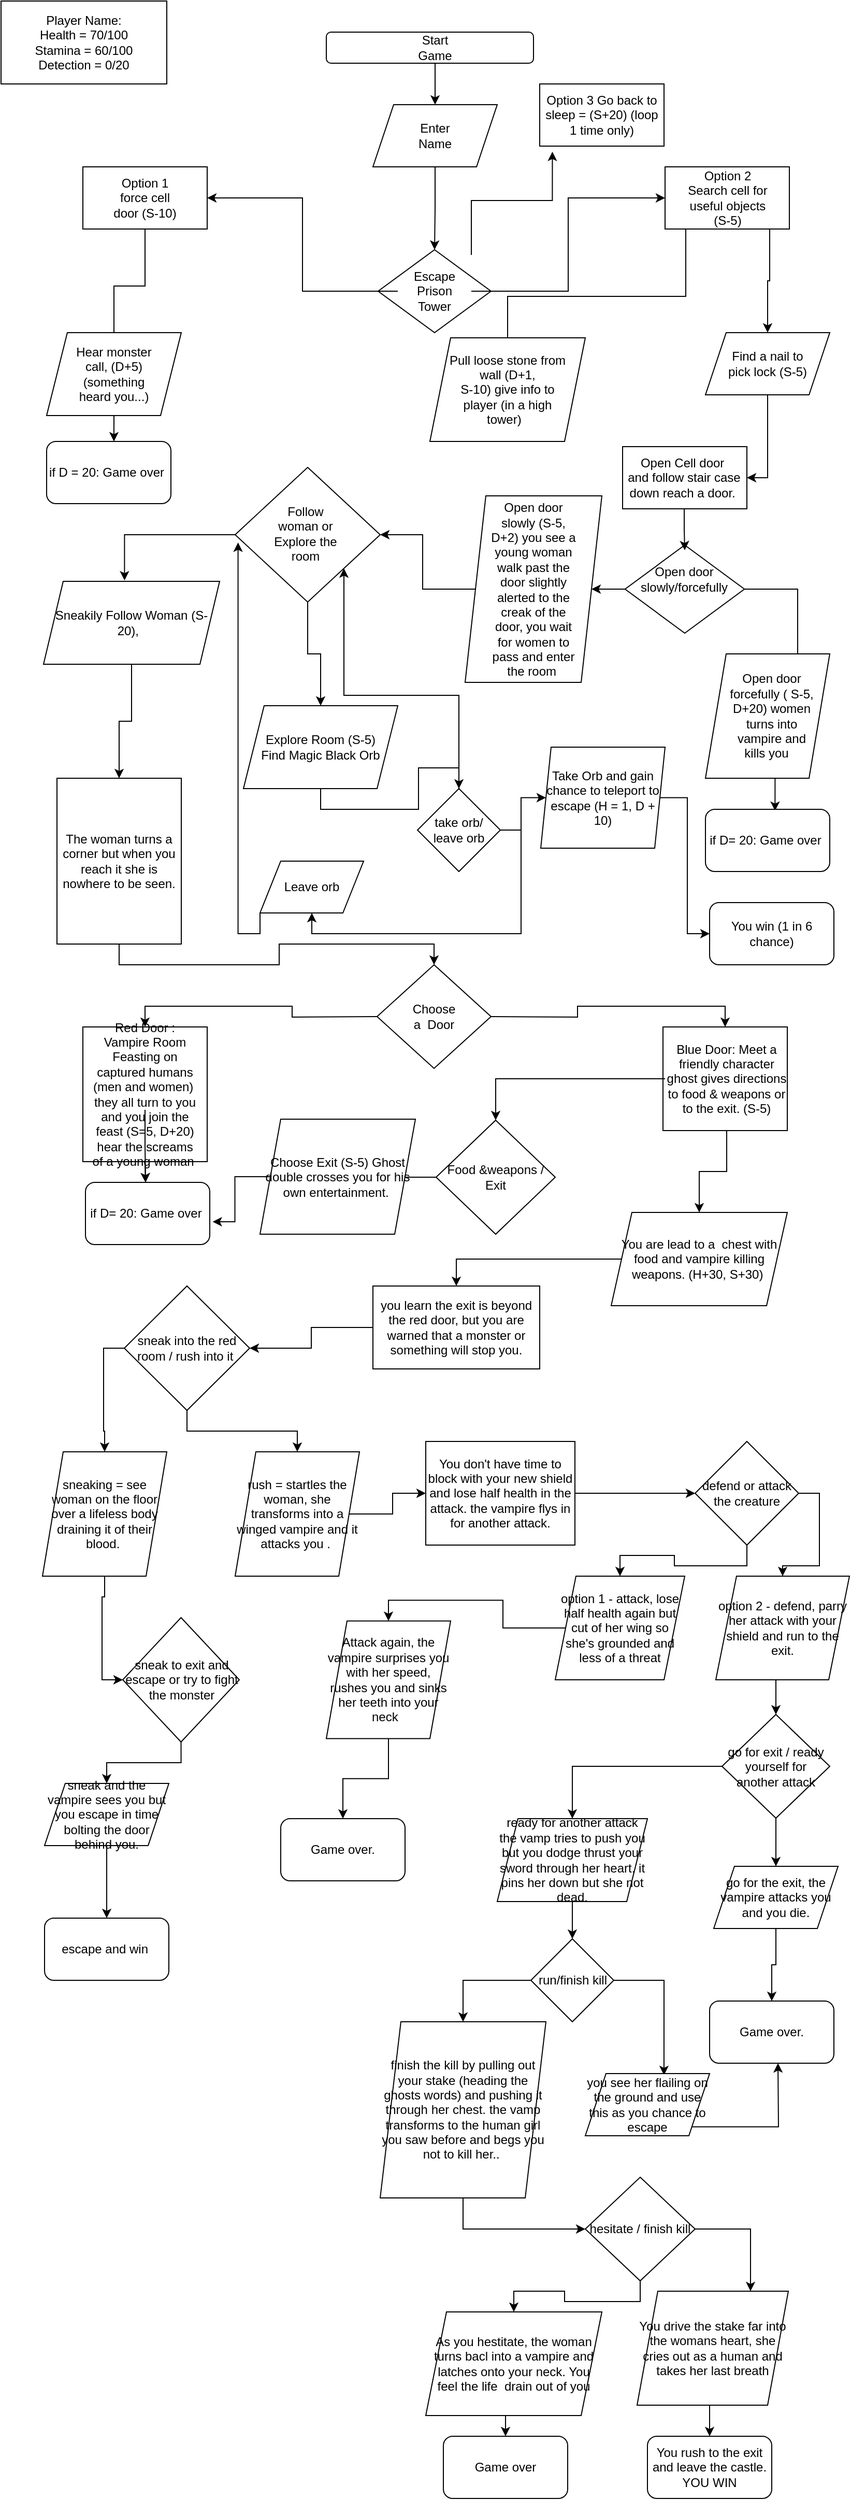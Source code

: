 <mxfile version="14.2.9" type="github">
  <diagram id="AGkp3YgMyCRiQ7xAGxLQ" name="Page-1">
    <mxGraphModel dx="820" dy="880" grid="1" gridSize="10" guides="1" tooltips="1" connect="1" arrows="1" fold="1" page="1" pageScale="1" pageWidth="827" pageHeight="1169" math="0" shadow="0">
      <root>
        <mxCell id="0" />
        <mxCell id="1" parent="0" />
        <mxCell id="mVKKj_rzwkYYP3pHzG7V-71" style="edgeStyle=orthogonalEdgeStyle;rounded=0;orthogonalLoop=1;jettySize=auto;html=1;exitX=1;exitY=0.5;exitDx=0;exitDy=0;entryX=0.778;entryY=0.143;entryDx=0;entryDy=0;entryPerimeter=0;" parent="1" source="mVKKj_rzwkYYP3pHzG7V-67" target="mVKKj_rzwkYYP3pHzG7V-66" edge="1">
          <mxGeometry relative="1" as="geometry" />
        </mxCell>
        <mxCell id="mVKKj_rzwkYYP3pHzG7V-80" style="edgeStyle=orthogonalEdgeStyle;rounded=0;orthogonalLoop=1;jettySize=auto;html=1;exitX=0;exitY=0.5;exitDx=0;exitDy=0;" parent="1" source="mVKKj_rzwkYYP3pHzG7V-67" target="mVKKj_rzwkYYP3pHzG7V-75" edge="1">
          <mxGeometry relative="1" as="geometry" />
        </mxCell>
        <mxCell id="mVKKj_rzwkYYP3pHzG7V-67" value="" style="rhombus;whiteSpace=wrap;html=1;" parent="1" vertex="1">
          <mxGeometry x="602.38" y="525" width="115.25" height="85" as="geometry" />
        </mxCell>
        <mxCell id="mVKKj_rzwkYYP3pHzG7V-27" value="" style="rounded=0;whiteSpace=wrap;html=1;" parent="1" vertex="1">
          <mxGeometry x="79" y="160" width="120" height="60" as="geometry" />
        </mxCell>
        <mxCell id="mVKKj_rzwkYYP3pHzG7V-28" value="" style="rounded=0;whiteSpace=wrap;html=1;" parent="1" vertex="1">
          <mxGeometry x="641" y="160" width="120" height="60" as="geometry" />
        </mxCell>
        <mxCell id="mVKKj_rzwkYYP3pHzG7V-25" value="" style="rhombus;whiteSpace=wrap;html=1;" parent="1" vertex="1">
          <mxGeometry x="364" y="240" width="109" height="80" as="geometry" />
        </mxCell>
        <mxCell id="mVKKj_rzwkYYP3pHzG7V-15" style="edgeStyle=orthogonalEdgeStyle;rounded=0;orthogonalLoop=1;jettySize=auto;html=1;exitX=0;exitY=0.5;exitDx=0;exitDy=0;entryX=0.5;entryY=0;entryDx=0;entryDy=0;" parent="1" target="mVKKj_rzwkYYP3pHzG7V-11" edge="1">
          <mxGeometry relative="1" as="geometry">
            <mxPoint x="363" y="980" as="sourcePoint" />
          </mxGeometry>
        </mxCell>
        <mxCell id="mVKKj_rzwkYYP3pHzG7V-16" style="edgeStyle=orthogonalEdgeStyle;rounded=0;orthogonalLoop=1;jettySize=auto;html=1;exitX=1;exitY=0.5;exitDx=0;exitDy=0;entryX=0.5;entryY=0;entryDx=0;entryDy=0;" parent="1" target="mVKKj_rzwkYYP3pHzG7V-12" edge="1">
          <mxGeometry relative="1" as="geometry">
            <mxPoint x="473" y="980" as="sourcePoint" />
          </mxGeometry>
        </mxCell>
        <mxCell id="mVKKj_rzwkYYP3pHzG7V-9" value="" style="rhombus;whiteSpace=wrap;html=1;" parent="1" vertex="1">
          <mxGeometry x="363" y="930" width="110" height="100" as="geometry" />
        </mxCell>
        <object label="" id="mVKKj_rzwkYYP3pHzG7V-1">
          <mxCell style="rounded=1;whiteSpace=wrap;html=1;" parent="1" vertex="1">
            <mxGeometry x="314" y="30" width="200" height="30" as="geometry" />
          </mxCell>
        </object>
        <mxCell id="mVKKj_rzwkYYP3pHzG7V-8" style="edgeStyle=orthogonalEdgeStyle;rounded=0;orthogonalLoop=1;jettySize=auto;html=1;entryX=0.5;entryY=0;entryDx=0;entryDy=0;" parent="1" target="mVKKj_rzwkYYP3pHzG7V-3" edge="1">
          <mxGeometry relative="1" as="geometry">
            <mxPoint x="419" y="70" as="sourcePoint" />
            <Array as="points">
              <mxPoint x="419" y="60" />
              <mxPoint x="419" y="60" />
            </Array>
          </mxGeometry>
        </mxCell>
        <mxCell id="mVKKj_rzwkYYP3pHzG7V-2" value="Start Game" style="text;html=1;strokeColor=none;fillColor=none;align=center;verticalAlign=middle;whiteSpace=wrap;rounded=0;" parent="1" vertex="1">
          <mxGeometry x="399" y="35" width="40" height="20" as="geometry" />
        </mxCell>
        <mxCell id="mVKKj_rzwkYYP3pHzG7V-26" style="edgeStyle=orthogonalEdgeStyle;rounded=0;orthogonalLoop=1;jettySize=auto;html=1;exitX=0.5;exitY=1;exitDx=0;exitDy=0;entryX=0.5;entryY=0;entryDx=0;entryDy=0;" parent="1" source="mVKKj_rzwkYYP3pHzG7V-3" target="mVKKj_rzwkYYP3pHzG7V-25" edge="1">
          <mxGeometry relative="1" as="geometry" />
        </mxCell>
        <mxCell id="mVKKj_rzwkYYP3pHzG7V-3" value="" style="shape=parallelogram;perimeter=parallelogramPerimeter;whiteSpace=wrap;html=1;fixedSize=1;" parent="1" vertex="1">
          <mxGeometry x="359" y="100" width="120" height="60" as="geometry" />
        </mxCell>
        <mxCell id="mVKKj_rzwkYYP3pHzG7V-6" value="Enter Name" style="text;html=1;strokeColor=none;fillColor=none;align=center;verticalAlign=middle;whiteSpace=wrap;rounded=0;" parent="1" vertex="1">
          <mxGeometry x="399" y="120" width="40" height="20" as="geometry" />
        </mxCell>
        <mxCell id="mVKKj_rzwkYYP3pHzG7V-7" style="edgeStyle=orthogonalEdgeStyle;rounded=0;orthogonalLoop=1;jettySize=auto;html=1;exitX=0.5;exitY=1;exitDx=0;exitDy=0;" parent="1" source="mVKKj_rzwkYYP3pHzG7V-6" target="mVKKj_rzwkYYP3pHzG7V-6" edge="1">
          <mxGeometry relative="1" as="geometry" />
        </mxCell>
        <mxCell id="mVKKj_rzwkYYP3pHzG7V-4" value="Choose a&amp;nbsp; Door" style="text;html=1;strokeColor=none;fillColor=none;align=center;verticalAlign=middle;whiteSpace=wrap;rounded=0;" parent="1" vertex="1">
          <mxGeometry x="402" y="950" width="32" height="60" as="geometry" />
        </mxCell>
        <mxCell id="mVKKj_rzwkYYP3pHzG7V-112" style="edgeStyle=orthogonalEdgeStyle;rounded=0;orthogonalLoop=1;jettySize=auto;html=1;exitX=0.5;exitY=1;exitDx=0;exitDy=0;entryX=0.5;entryY=0;entryDx=0;entryDy=0;" parent="1" source="mVKKj_rzwkYYP3pHzG7V-11" target="mVKKj_rzwkYYP3pHzG7V-110" edge="1">
          <mxGeometry relative="1" as="geometry" />
        </mxCell>
        <mxCell id="mVKKj_rzwkYYP3pHzG7V-11" value="" style="rounded=0;whiteSpace=wrap;html=1;" parent="1" vertex="1">
          <mxGeometry x="79" y="990" width="120" height="130" as="geometry" />
        </mxCell>
        <mxCell id="mVKKj_rzwkYYP3pHzG7V-12" value="" style="rounded=0;whiteSpace=wrap;html=1;" parent="1" vertex="1">
          <mxGeometry x="639" y="990" width="120" height="100" as="geometry" />
        </mxCell>
        <mxCell id="aACTHdseWjAm7IjOx82R-12" value="" style="edgeStyle=orthogonalEdgeStyle;rounded=0;orthogonalLoop=1;jettySize=auto;html=1;" edge="1" parent="1" source="mVKKj_rzwkYYP3pHzG7V-13" target="mVKKj_rzwkYYP3pHzG7V-110">
          <mxGeometry relative="1" as="geometry" />
        </mxCell>
        <mxCell id="mVKKj_rzwkYYP3pHzG7V-13" value="Red Door : Vampire Room Feasting on captured humans (men and women)&amp;nbsp;&lt;br&gt;they all turn to you and you join the feast (S=5, D+20) hear the screams of a young woman&amp;nbsp;" style="text;html=1;strokeColor=none;fillColor=none;align=center;verticalAlign=middle;whiteSpace=wrap;rounded=0;" parent="1" vertex="1">
          <mxGeometry x="86" y="1040" width="106" height="30" as="geometry" />
        </mxCell>
        <mxCell id="mVKKj_rzwkYYP3pHzG7V-115" style="edgeStyle=orthogonalEdgeStyle;rounded=0;orthogonalLoop=1;jettySize=auto;html=1;exitX=0;exitY=0.5;exitDx=0;exitDy=0;entryX=0.5;entryY=0;entryDx=0;entryDy=0;" parent="1" source="mVKKj_rzwkYYP3pHzG7V-14" target="mVKKj_rzwkYYP3pHzG7V-114" edge="1">
          <mxGeometry relative="1" as="geometry" />
        </mxCell>
        <mxCell id="mVKKj_rzwkYYP3pHzG7V-120" style="edgeStyle=orthogonalEdgeStyle;rounded=0;orthogonalLoop=1;jettySize=auto;html=1;exitX=0.5;exitY=1;exitDx=0;exitDy=0;entryX=0.5;entryY=0;entryDx=0;entryDy=0;" parent="1" source="mVKKj_rzwkYYP3pHzG7V-14" target="mVKKj_rzwkYYP3pHzG7V-119" edge="1">
          <mxGeometry relative="1" as="geometry" />
        </mxCell>
        <mxCell id="mVKKj_rzwkYYP3pHzG7V-14" value="Blue Door: Meet a friendly character ghost gives directions to food &amp;amp; weapons or to the exit. (S-5)" style="text;html=1;strokeColor=none;fillColor=none;align=center;verticalAlign=middle;whiteSpace=wrap;rounded=0;" parent="1" vertex="1">
          <mxGeometry x="641" y="990" width="119" height="100" as="geometry" />
        </mxCell>
        <mxCell id="mVKKj_rzwkYYP3pHzG7V-52" style="edgeStyle=orthogonalEdgeStyle;rounded=0;orthogonalLoop=1;jettySize=auto;html=1;exitX=0.5;exitY=1;exitDx=0;exitDy=0;entryX=0.5;entryY=0;entryDx=0;entryDy=0;" parent="1" source="mVKKj_rzwkYYP3pHzG7V-22" target="mVKKj_rzwkYYP3pHzG7V-37" edge="1">
          <mxGeometry relative="1" as="geometry" />
        </mxCell>
        <mxCell id="mVKKj_rzwkYYP3pHzG7V-22" value="Option 1 force cell door (S-10)" style="text;html=1;strokeColor=none;fillColor=none;align=center;verticalAlign=middle;whiteSpace=wrap;rounded=0;" parent="1" vertex="1">
          <mxGeometry x="104" y="160" width="70" height="60" as="geometry" />
        </mxCell>
        <mxCell id="mVKKj_rzwkYYP3pHzG7V-53" style="edgeStyle=orthogonalEdgeStyle;rounded=0;orthogonalLoop=1;jettySize=auto;html=1;exitX=1;exitY=1;exitDx=0;exitDy=0;" parent="1" source="mVKKj_rzwkYYP3pHzG7V-23" target="mVKKj_rzwkYYP3pHzG7V-32" edge="1">
          <mxGeometry relative="1" as="geometry" />
        </mxCell>
        <mxCell id="mVKKj_rzwkYYP3pHzG7V-54" style="edgeStyle=orthogonalEdgeStyle;rounded=0;orthogonalLoop=1;jettySize=auto;html=1;exitX=0;exitY=1;exitDx=0;exitDy=0;entryX=0.5;entryY=0;entryDx=0;entryDy=0;" parent="1" source="mVKKj_rzwkYYP3pHzG7V-23" target="mVKKj_rzwkYYP3pHzG7V-35" edge="1">
          <mxGeometry relative="1" as="geometry" />
        </mxCell>
        <mxCell id="mVKKj_rzwkYYP3pHzG7V-23" value="Option 2 Search cell for useful objects (S-5)" style="text;html=1;strokeColor=none;fillColor=none;align=center;verticalAlign=middle;whiteSpace=wrap;rounded=0;" parent="1" vertex="1">
          <mxGeometry x="661" y="160" width="81" height="60" as="geometry" />
        </mxCell>
        <mxCell id="mVKKj_rzwkYYP3pHzG7V-29" style="edgeStyle=orthogonalEdgeStyle;rounded=0;orthogonalLoop=1;jettySize=auto;html=1;exitX=0;exitY=0.5;exitDx=0;exitDy=0;entryX=1;entryY=0.5;entryDx=0;entryDy=0;" parent="1" source="mVKKj_rzwkYYP3pHzG7V-18" target="mVKKj_rzwkYYP3pHzG7V-27" edge="1">
          <mxGeometry relative="1" as="geometry" />
        </mxCell>
        <mxCell id="mVKKj_rzwkYYP3pHzG7V-30" style="edgeStyle=orthogonalEdgeStyle;rounded=0;orthogonalLoop=1;jettySize=auto;html=1;exitX=1;exitY=0.5;exitDx=0;exitDy=0;entryX=0;entryY=0.5;entryDx=0;entryDy=0;" parent="1" source="mVKKj_rzwkYYP3pHzG7V-18" target="mVKKj_rzwkYYP3pHzG7V-28" edge="1">
          <mxGeometry relative="1" as="geometry" />
        </mxCell>
        <mxCell id="mVKKj_rzwkYYP3pHzG7V-100" style="edgeStyle=orthogonalEdgeStyle;rounded=0;orthogonalLoop=1;jettySize=auto;html=1;exitX=1;exitY=0;exitDx=0;exitDy=0;entryX=0.102;entryY=1.09;entryDx=0;entryDy=0;entryPerimeter=0;" parent="1" source="mVKKj_rzwkYYP3pHzG7V-18" target="mVKKj_rzwkYYP3pHzG7V-44" edge="1">
          <mxGeometry relative="1" as="geometry" />
        </mxCell>
        <mxCell id="mVKKj_rzwkYYP3pHzG7V-18" value="Escape Prison Tower" style="text;html=1;strokeColor=none;fillColor=none;align=center;verticalAlign=middle;whiteSpace=wrap;rounded=0;" parent="1" vertex="1">
          <mxGeometry x="383" y="245" width="71" height="70" as="geometry" />
        </mxCell>
        <mxCell id="mVKKj_rzwkYYP3pHzG7V-31" value="" style="shape=parallelogram;perimeter=parallelogramPerimeter;whiteSpace=wrap;html=1;fixedSize=1;" parent="1" vertex="1">
          <mxGeometry x="680" y="320" width="120" height="60" as="geometry" />
        </mxCell>
        <mxCell id="mVKKj_rzwkYYP3pHzG7V-57" style="edgeStyle=orthogonalEdgeStyle;rounded=0;orthogonalLoop=1;jettySize=auto;html=1;exitX=0.5;exitY=1;exitDx=0;exitDy=0;entryX=1;entryY=0.5;entryDx=0;entryDy=0;" parent="1" source="mVKKj_rzwkYYP3pHzG7V-32" target="mVKKj_rzwkYYP3pHzG7V-56" edge="1">
          <mxGeometry relative="1" as="geometry" />
        </mxCell>
        <mxCell id="mVKKj_rzwkYYP3pHzG7V-32" value="Find a nail to pick lock (S-5)" style="text;html=1;strokeColor=none;fillColor=none;align=center;verticalAlign=middle;whiteSpace=wrap;rounded=0;" parent="1" vertex="1">
          <mxGeometry x="699" y="320" width="82" height="60" as="geometry" />
        </mxCell>
        <mxCell id="mVKKj_rzwkYYP3pHzG7V-34" value="" style="shape=parallelogram;perimeter=parallelogramPerimeter;whiteSpace=wrap;html=1;fixedSize=1;" parent="1" vertex="1">
          <mxGeometry x="414" y="325" width="150" height="100" as="geometry" />
        </mxCell>
        <mxCell id="mVKKj_rzwkYYP3pHzG7V-35" value="Pull loose stone from wall (D+1, &lt;br&gt;S-10) give info to player (in a high tower)&amp;nbsp;&amp;nbsp;" style="text;html=1;strokeColor=none;fillColor=none;align=center;verticalAlign=middle;whiteSpace=wrap;rounded=0;" parent="1" vertex="1">
          <mxGeometry x="431" y="350" width="116" height="50" as="geometry" />
        </mxCell>
        <mxCell id="mVKKj_rzwkYYP3pHzG7V-61" style="edgeStyle=orthogonalEdgeStyle;rounded=0;orthogonalLoop=1;jettySize=auto;html=1;exitX=0.5;exitY=1;exitDx=0;exitDy=0;entryX=0.56;entryY=0;entryDx=0;entryDy=0;entryPerimeter=0;" parent="1" source="mVKKj_rzwkYYP3pHzG7V-36" target="mVKKj_rzwkYYP3pHzG7V-60" edge="1">
          <mxGeometry relative="1" as="geometry" />
        </mxCell>
        <mxCell id="mVKKj_rzwkYYP3pHzG7V-36" value="" style="shape=parallelogram;perimeter=parallelogramPerimeter;whiteSpace=wrap;html=1;fixedSize=1;" parent="1" vertex="1">
          <mxGeometry x="44" y="320" width="130" height="80" as="geometry" />
        </mxCell>
        <mxCell id="mVKKj_rzwkYYP3pHzG7V-37" value="Hear monster call, (D+5) (something heard you...)" style="text;html=1;strokeColor=none;fillColor=none;align=center;verticalAlign=middle;whiteSpace=wrap;rounded=0;" parent="1" vertex="1">
          <mxGeometry x="69" y="330" width="80" height="60" as="geometry" />
        </mxCell>
        <mxCell id="mVKKj_rzwkYYP3pHzG7V-41" value="" style="rounded=0;whiteSpace=wrap;html=1;" parent="1" vertex="1">
          <mxGeometry width="160" height="80" as="geometry" />
        </mxCell>
        <mxCell id="mVKKj_rzwkYYP3pHzG7V-42" value="Player Name:&lt;br&gt;Health = 70/100&lt;br&gt;Stamina = 60/100&lt;br&gt;Detection = 0/20" style="text;html=1;strokeColor=none;fillColor=none;align=center;verticalAlign=middle;whiteSpace=wrap;rounded=0;" parent="1" vertex="1">
          <mxGeometry width="160" height="80" as="geometry" />
        </mxCell>
        <mxCell id="mVKKj_rzwkYYP3pHzG7V-43" value="" style="rounded=0;whiteSpace=wrap;html=1;" parent="1" vertex="1">
          <mxGeometry x="520" y="80" width="120" height="60" as="geometry" />
        </mxCell>
        <mxCell id="mVKKj_rzwkYYP3pHzG7V-44" value="Option 3 Go back to sleep = (S+20) (loop 1 time only)" style="text;html=1;strokeColor=none;fillColor=none;align=center;verticalAlign=middle;whiteSpace=wrap;rounded=0;" parent="1" vertex="1">
          <mxGeometry x="520" y="80" width="120" height="60" as="geometry" />
        </mxCell>
        <mxCell id="mVKKj_rzwkYYP3pHzG7V-55" value="" style="rounded=0;whiteSpace=wrap;html=1;" parent="1" vertex="1">
          <mxGeometry x="600" y="430" width="120" height="60" as="geometry" />
        </mxCell>
        <mxCell id="mVKKj_rzwkYYP3pHzG7V-70" style="edgeStyle=orthogonalEdgeStyle;rounded=0;orthogonalLoop=1;jettySize=auto;html=1;exitX=0.5;exitY=1;exitDx=0;exitDy=0;entryX=0.506;entryY=0.238;entryDx=0;entryDy=0;entryPerimeter=0;" parent="1" source="mVKKj_rzwkYYP3pHzG7V-56" target="mVKKj_rzwkYYP3pHzG7V-65" edge="1">
          <mxGeometry relative="1" as="geometry" />
        </mxCell>
        <mxCell id="mVKKj_rzwkYYP3pHzG7V-56" value="Open Cell door&amp;nbsp;&lt;br&gt;and follow stair case down reach a door.&amp;nbsp;" style="text;html=1;strokeColor=none;fillColor=none;align=center;verticalAlign=middle;whiteSpace=wrap;rounded=0;" parent="1" vertex="1">
          <mxGeometry x="599" y="430" width="121" height="60" as="geometry" />
        </mxCell>
        <mxCell id="mVKKj_rzwkYYP3pHzG7V-59" value="" style="rounded=1;whiteSpace=wrap;html=1;" parent="1" vertex="1">
          <mxGeometry x="44" y="425" width="120" height="60" as="geometry" />
        </mxCell>
        <mxCell id="mVKKj_rzwkYYP3pHzG7V-60" value="if D = 20: Game over" style="text;html=1;strokeColor=none;fillColor=none;align=center;verticalAlign=middle;whiteSpace=wrap;rounded=0;" parent="1" vertex="1">
          <mxGeometry x="44" y="425" width="116" height="60" as="geometry" />
        </mxCell>
        <mxCell id="mVKKj_rzwkYYP3pHzG7V-63" value="" style="shape=parallelogram;perimeter=parallelogramPerimeter;whiteSpace=wrap;html=1;fixedSize=1;" parent="1" vertex="1">
          <mxGeometry x="680" y="630" width="120" height="120" as="geometry" />
        </mxCell>
        <mxCell id="mVKKj_rzwkYYP3pHzG7V-74" style="edgeStyle=orthogonalEdgeStyle;rounded=0;orthogonalLoop=1;jettySize=auto;html=1;exitX=0.5;exitY=1;exitDx=0;exitDy=0;entryX=0.579;entryY=0.024;entryDx=0;entryDy=0;entryPerimeter=0;" parent="1" source="mVKKj_rzwkYYP3pHzG7V-66" target="mVKKj_rzwkYYP3pHzG7V-73" edge="1">
          <mxGeometry relative="1" as="geometry" />
        </mxCell>
        <mxCell id="mVKKj_rzwkYYP3pHzG7V-66" value="Open door forcefully ( S-5, D+20) women turns into vampire and kills you&amp;nbsp; &amp;nbsp;" style="text;html=1;strokeColor=none;fillColor=none;align=center;verticalAlign=middle;whiteSpace=wrap;rounded=0;" parent="1" vertex="1">
          <mxGeometry x="699" y="630" width="90" height="120" as="geometry" />
        </mxCell>
        <mxCell id="mVKKj_rzwkYYP3pHzG7V-65" value="Open door slowly/forcefully" style="text;html=1;strokeColor=none;fillColor=none;align=center;verticalAlign=middle;whiteSpace=wrap;rounded=0;" parent="1" vertex="1">
          <mxGeometry x="617.25" y="505" width="84.5" height="105" as="geometry" />
        </mxCell>
        <mxCell id="mVKKj_rzwkYYP3pHzG7V-72" value="" style="rounded=1;whiteSpace=wrap;html=1;" parent="1" vertex="1">
          <mxGeometry x="680" y="780" width="120" height="60" as="geometry" />
        </mxCell>
        <mxCell id="mVKKj_rzwkYYP3pHzG7V-73" value="if D= 20: Game over" style="text;html=1;strokeColor=none;fillColor=none;align=center;verticalAlign=middle;whiteSpace=wrap;rounded=0;" parent="1" vertex="1">
          <mxGeometry x="680" y="780" width="116" height="60" as="geometry" />
        </mxCell>
        <mxCell id="mVKKj_rzwkYYP3pHzG7V-82" style="edgeStyle=orthogonalEdgeStyle;rounded=0;orthogonalLoop=1;jettySize=auto;html=1;exitX=0;exitY=0.5;exitDx=0;exitDy=0;entryX=1;entryY=0.5;entryDx=0;entryDy=0;" parent="1" source="mVKKj_rzwkYYP3pHzG7V-75" target="mVKKj_rzwkYYP3pHzG7V-81" edge="1">
          <mxGeometry relative="1" as="geometry" />
        </mxCell>
        <mxCell id="mVKKj_rzwkYYP3pHzG7V-75" value="" style="shape=parallelogram;perimeter=parallelogramPerimeter;whiteSpace=wrap;html=1;fixedSize=1;" parent="1" vertex="1">
          <mxGeometry x="448" y="477.5" width="132" height="180" as="geometry" />
        </mxCell>
        <mxCell id="mVKKj_rzwkYYP3pHzG7V-76" value="Open door slowly (S-5, D+2) you see a young woman walk past the door slightly alerted to the creak of the door, you wait for women to pass and enter the room&amp;nbsp;" style="text;html=1;strokeColor=none;fillColor=none;align=center;verticalAlign=middle;whiteSpace=wrap;rounded=0;" parent="1" vertex="1">
          <mxGeometry x="469" y="507.5" width="90" height="120" as="geometry" />
        </mxCell>
        <mxCell id="mVKKj_rzwkYYP3pHzG7V-88" style="edgeStyle=orthogonalEdgeStyle;rounded=0;orthogonalLoop=1;jettySize=auto;html=1;exitX=0;exitY=0.5;exitDx=0;exitDy=0;entryX=0.46;entryY=-0.011;entryDx=0;entryDy=0;entryPerimeter=0;" parent="1" source="mVKKj_rzwkYYP3pHzG7V-81" target="mVKKj_rzwkYYP3pHzG7V-86" edge="1">
          <mxGeometry relative="1" as="geometry" />
        </mxCell>
        <mxCell id="mVKKj_rzwkYYP3pHzG7V-89" style="edgeStyle=orthogonalEdgeStyle;rounded=0;orthogonalLoop=1;jettySize=auto;html=1;exitX=0.5;exitY=1;exitDx=0;exitDy=0;entryX=0.5;entryY=0;entryDx=0;entryDy=0;" parent="1" source="mVKKj_rzwkYYP3pHzG7V-81" target="mVKKj_rzwkYYP3pHzG7V-87" edge="1">
          <mxGeometry relative="1" as="geometry" />
        </mxCell>
        <mxCell id="mVKKj_rzwkYYP3pHzG7V-81" value="" style="rhombus;whiteSpace=wrap;html=1;" parent="1" vertex="1">
          <mxGeometry x="226" y="450" width="140" height="130" as="geometry" />
        </mxCell>
        <mxCell id="mVKKj_rzwkYYP3pHzG7V-83" value="Follow woman or Explore the room" style="text;html=1;strokeColor=none;fillColor=none;align=center;verticalAlign=middle;whiteSpace=wrap;rounded=0;" parent="1" vertex="1">
          <mxGeometry x="262" y="477.5" width="64" height="72.5" as="geometry" />
        </mxCell>
        <mxCell id="mVKKj_rzwkYYP3pHzG7V-102" style="edgeStyle=orthogonalEdgeStyle;rounded=0;orthogonalLoop=1;jettySize=auto;html=1;exitX=0.5;exitY=1;exitDx=0;exitDy=0;entryX=0.5;entryY=0;entryDx=0;entryDy=0;" parent="1" source="mVKKj_rzwkYYP3pHzG7V-86" target="mVKKj_rzwkYYP3pHzG7V-101" edge="1">
          <mxGeometry relative="1" as="geometry" />
        </mxCell>
        <mxCell id="mVKKj_rzwkYYP3pHzG7V-86" value="Sneakily Follow Woman (S-20),&amp;nbsp;&amp;nbsp;" style="shape=parallelogram;perimeter=parallelogramPerimeter;whiteSpace=wrap;html=1;fixedSize=1;size=19;" parent="1" vertex="1">
          <mxGeometry x="41" y="560" width="170" height="80" as="geometry" />
        </mxCell>
        <mxCell id="mVKKj_rzwkYYP3pHzG7V-95" style="edgeStyle=orthogonalEdgeStyle;rounded=0;orthogonalLoop=1;jettySize=auto;html=1;exitX=0.5;exitY=1;exitDx=0;exitDy=0;entryX=0.5;entryY=0;entryDx=0;entryDy=0;" parent="1" source="mVKKj_rzwkYYP3pHzG7V-87" target="mVKKj_rzwkYYP3pHzG7V-92" edge="1">
          <mxGeometry relative="1" as="geometry" />
        </mxCell>
        <mxCell id="mVKKj_rzwkYYP3pHzG7V-87" value="Explore Room (S-5)&lt;br&gt;Find Magic Black Orb" style="shape=parallelogram;perimeter=parallelogramPerimeter;whiteSpace=wrap;html=1;fixedSize=1;" parent="1" vertex="1">
          <mxGeometry x="234" y="680" width="149" height="80" as="geometry" />
        </mxCell>
        <mxCell id="mVKKj_rzwkYYP3pHzG7V-96" style="edgeStyle=orthogonalEdgeStyle;rounded=0;orthogonalLoop=1;jettySize=auto;html=1;exitX=1;exitY=0.5;exitDx=0;exitDy=0;entryX=0;entryY=0.5;entryDx=0;entryDy=0;" parent="1" source="mVKKj_rzwkYYP3pHzG7V-92" target="mVKKj_rzwkYYP3pHzG7V-93" edge="1">
          <mxGeometry relative="1" as="geometry" />
        </mxCell>
        <mxCell id="mVKKj_rzwkYYP3pHzG7V-99" style="edgeStyle=orthogonalEdgeStyle;rounded=0;orthogonalLoop=1;jettySize=auto;html=1;exitX=1;exitY=0.5;exitDx=0;exitDy=0;entryX=0.5;entryY=1;entryDx=0;entryDy=0;" parent="1" source="mVKKj_rzwkYYP3pHzG7V-92" target="mVKKj_rzwkYYP3pHzG7V-94" edge="1">
          <mxGeometry relative="1" as="geometry" />
        </mxCell>
        <mxCell id="mVKKj_rzwkYYP3pHzG7V-104" style="edgeStyle=orthogonalEdgeStyle;rounded=0;orthogonalLoop=1;jettySize=auto;html=1;exitX=0.5;exitY=0;exitDx=0;exitDy=0;entryX=1;entryY=1;entryDx=0;entryDy=0;" parent="1" source="mVKKj_rzwkYYP3pHzG7V-92" target="mVKKj_rzwkYYP3pHzG7V-81" edge="1">
          <mxGeometry relative="1" as="geometry" />
        </mxCell>
        <mxCell id="mVKKj_rzwkYYP3pHzG7V-92" value="take orb/ leave orb" style="rhombus;whiteSpace=wrap;html=1;" parent="1" vertex="1">
          <mxGeometry x="402" y="760" width="80" height="80" as="geometry" />
        </mxCell>
        <mxCell id="mVKKj_rzwkYYP3pHzG7V-106" style="edgeStyle=orthogonalEdgeStyle;rounded=0;orthogonalLoop=1;jettySize=auto;html=1;exitX=1;exitY=0.5;exitDx=0;exitDy=0;entryX=0;entryY=0.5;entryDx=0;entryDy=0;" parent="1" source="mVKKj_rzwkYYP3pHzG7V-93" target="mVKKj_rzwkYYP3pHzG7V-105" edge="1">
          <mxGeometry relative="1" as="geometry" />
        </mxCell>
        <mxCell id="mVKKj_rzwkYYP3pHzG7V-93" value="Take Orb and gain chance to teleport to escape (H = 1, D + 10)" style="shape=parallelogram;perimeter=parallelogramPerimeter;whiteSpace=wrap;html=1;fixedSize=1;size=10;" parent="1" vertex="1">
          <mxGeometry x="521" y="720" width="120" height="97.5" as="geometry" />
        </mxCell>
        <mxCell id="aACTHdseWjAm7IjOx82R-62" style="edgeStyle=orthogonalEdgeStyle;rounded=0;orthogonalLoop=1;jettySize=auto;html=1;exitX=0;exitY=1;exitDx=0;exitDy=0;entryX=0.02;entryY=0.558;entryDx=0;entryDy=0;entryPerimeter=0;" edge="1" parent="1" source="mVKKj_rzwkYYP3pHzG7V-94" target="mVKKj_rzwkYYP3pHzG7V-81">
          <mxGeometry relative="1" as="geometry" />
        </mxCell>
        <mxCell id="mVKKj_rzwkYYP3pHzG7V-94" value="Leave orb" style="shape=parallelogram;perimeter=parallelogramPerimeter;whiteSpace=wrap;html=1;fixedSize=1;" parent="1" vertex="1">
          <mxGeometry x="250" y="830" width="100" height="50" as="geometry" />
        </mxCell>
        <mxCell id="mVKKj_rzwkYYP3pHzG7V-103" style="edgeStyle=orthogonalEdgeStyle;rounded=0;orthogonalLoop=1;jettySize=auto;html=1;exitX=0.5;exitY=1;exitDx=0;exitDy=0;entryX=0.5;entryY=0;entryDx=0;entryDy=0;" parent="1" source="mVKKj_rzwkYYP3pHzG7V-101" target="mVKKj_rzwkYYP3pHzG7V-9" edge="1">
          <mxGeometry relative="1" as="geometry" />
        </mxCell>
        <mxCell id="mVKKj_rzwkYYP3pHzG7V-101" value="The woman turns a corner but when you reach it she is nowhere to be seen." style="rounded=0;whiteSpace=wrap;html=1;" parent="1" vertex="1">
          <mxGeometry x="54" y="750" width="120" height="160" as="geometry" />
        </mxCell>
        <mxCell id="mVKKj_rzwkYYP3pHzG7V-105" value="You win (1 in 6 chance)" style="rounded=1;whiteSpace=wrap;html=1;" parent="1" vertex="1">
          <mxGeometry x="684" y="870" width="120" height="60" as="geometry" />
        </mxCell>
        <mxCell id="mVKKj_rzwkYYP3pHzG7V-109" value="" style="rounded=1;whiteSpace=wrap;html=1;" parent="1" vertex="1">
          <mxGeometry x="81.5" y="1140" width="120" height="60" as="geometry" />
        </mxCell>
        <mxCell id="mVKKj_rzwkYYP3pHzG7V-110" value="if D= 20: Game over" style="text;html=1;strokeColor=none;fillColor=none;align=center;verticalAlign=middle;whiteSpace=wrap;rounded=0;" parent="1" vertex="1">
          <mxGeometry x="81.5" y="1140" width="116" height="60" as="geometry" />
        </mxCell>
        <mxCell id="mVKKj_rzwkYYP3pHzG7V-117" style="edgeStyle=orthogonalEdgeStyle;rounded=0;orthogonalLoop=1;jettySize=auto;html=1;exitX=0;exitY=0.5;exitDx=0;exitDy=0;" parent="1" source="mVKKj_rzwkYYP3pHzG7V-114" target="mVKKj_rzwkYYP3pHzG7V-116" edge="1">
          <mxGeometry relative="1" as="geometry" />
        </mxCell>
        <mxCell id="mVKKj_rzwkYYP3pHzG7V-114" value="Food &amp;amp;weapons / Exit" style="rhombus;whiteSpace=wrap;html=1;" parent="1" vertex="1">
          <mxGeometry x="420" y="1080" width="115" height="110" as="geometry" />
        </mxCell>
        <mxCell id="mVKKj_rzwkYYP3pHzG7V-118" style="edgeStyle=orthogonalEdgeStyle;rounded=0;orthogonalLoop=1;jettySize=auto;html=1;exitX=0;exitY=0.5;exitDx=0;exitDy=0;entryX=1.023;entryY=0.633;entryDx=0;entryDy=0;entryPerimeter=0;" parent="1" source="mVKKj_rzwkYYP3pHzG7V-116" target="mVKKj_rzwkYYP3pHzG7V-109" edge="1">
          <mxGeometry relative="1" as="geometry" />
        </mxCell>
        <mxCell id="mVKKj_rzwkYYP3pHzG7V-116" value="Choose Exit (S-5) Ghost double crosses you for his own entertainment.&amp;nbsp;" style="shape=parallelogram;perimeter=parallelogramPerimeter;whiteSpace=wrap;html=1;fixedSize=1;" parent="1" vertex="1">
          <mxGeometry x="250" y="1079" width="150" height="111" as="geometry" />
        </mxCell>
        <mxCell id="aACTHdseWjAm7IjOx82R-3" style="edgeStyle=orthogonalEdgeStyle;rounded=0;orthogonalLoop=1;jettySize=auto;html=1;exitX=0;exitY=0.5;exitDx=0;exitDy=0;entryX=0.5;entryY=0;entryDx=0;entryDy=0;" edge="1" parent="1" source="mVKKj_rzwkYYP3pHzG7V-119" target="aACTHdseWjAm7IjOx82R-2">
          <mxGeometry relative="1" as="geometry" />
        </mxCell>
        <mxCell id="mVKKj_rzwkYYP3pHzG7V-119" value="You are lead to a&amp;nbsp; chest with food and vampire killing weapons. (H+30, S+30)&amp;nbsp;" style="shape=parallelogram;perimeter=parallelogramPerimeter;whiteSpace=wrap;html=1;fixedSize=1;" parent="1" vertex="1">
          <mxGeometry x="589" y="1169" width="170" height="90" as="geometry" />
        </mxCell>
        <mxCell id="aACTHdseWjAm7IjOx82R-5" style="edgeStyle=orthogonalEdgeStyle;rounded=0;orthogonalLoop=1;jettySize=auto;html=1;exitX=0;exitY=0.5;exitDx=0;exitDy=0;" edge="1" parent="1" source="aACTHdseWjAm7IjOx82R-2" target="aACTHdseWjAm7IjOx82R-4">
          <mxGeometry relative="1" as="geometry" />
        </mxCell>
        <mxCell id="aACTHdseWjAm7IjOx82R-2" value="you learn the exit is beyond the red door, but you are warned that a monster or something will stop you." style="rounded=0;whiteSpace=wrap;html=1;" vertex="1" parent="1">
          <mxGeometry x="359" y="1240" width="161" height="80" as="geometry" />
        </mxCell>
        <mxCell id="aACTHdseWjAm7IjOx82R-8" style="edgeStyle=orthogonalEdgeStyle;rounded=0;orthogonalLoop=1;jettySize=auto;html=1;exitX=0;exitY=0.5;exitDx=0;exitDy=0;entryX=0.5;entryY=0;entryDx=0;entryDy=0;" edge="1" parent="1" source="aACTHdseWjAm7IjOx82R-4" target="aACTHdseWjAm7IjOx82R-6">
          <mxGeometry relative="1" as="geometry" />
        </mxCell>
        <mxCell id="aACTHdseWjAm7IjOx82R-9" style="edgeStyle=orthogonalEdgeStyle;rounded=0;orthogonalLoop=1;jettySize=auto;html=1;exitX=0.5;exitY=1;exitDx=0;exitDy=0;entryX=0.5;entryY=0;entryDx=0;entryDy=0;" edge="1" parent="1" source="aACTHdseWjAm7IjOx82R-4" target="aACTHdseWjAm7IjOx82R-7">
          <mxGeometry relative="1" as="geometry" />
        </mxCell>
        <mxCell id="aACTHdseWjAm7IjOx82R-4" value="sneak into the red room / rush into it&amp;nbsp;" style="rhombus;whiteSpace=wrap;html=1;" vertex="1" parent="1">
          <mxGeometry x="119" y="1240" width="121" height="120" as="geometry" />
        </mxCell>
        <mxCell id="aACTHdseWjAm7IjOx82R-52" style="edgeStyle=orthogonalEdgeStyle;rounded=0;orthogonalLoop=1;jettySize=auto;html=1;exitX=0.5;exitY=1;exitDx=0;exitDy=0;entryX=0;entryY=0.5;entryDx=0;entryDy=0;" edge="1" parent="1" source="aACTHdseWjAm7IjOx82R-6" target="aACTHdseWjAm7IjOx82R-51">
          <mxGeometry relative="1" as="geometry" />
        </mxCell>
        <mxCell id="aACTHdseWjAm7IjOx82R-6" value="sneaking = see woman on the floor over a lifeless body draining it of their blood.&amp;nbsp;" style="shape=parallelogram;perimeter=parallelogramPerimeter;whiteSpace=wrap;html=1;fixedSize=1;" vertex="1" parent="1">
          <mxGeometry x="40" y="1400" width="120" height="120" as="geometry" />
        </mxCell>
        <mxCell id="aACTHdseWjAm7IjOx82R-15" style="edgeStyle=orthogonalEdgeStyle;rounded=0;orthogonalLoop=1;jettySize=auto;html=1;exitX=1;exitY=0.5;exitDx=0;exitDy=0;entryX=0;entryY=0.5;entryDx=0;entryDy=0;" edge="1" parent="1" source="aACTHdseWjAm7IjOx82R-7" target="aACTHdseWjAm7IjOx82R-14">
          <mxGeometry relative="1" as="geometry" />
        </mxCell>
        <mxCell id="aACTHdseWjAm7IjOx82R-7" value="rush = startles the woman, she transforms into a winged vampire and it attacks you .&amp;nbsp;" style="shape=parallelogram;perimeter=parallelogramPerimeter;whiteSpace=wrap;html=1;fixedSize=1;" vertex="1" parent="1">
          <mxGeometry x="226" y="1400" width="120" height="120" as="geometry" />
        </mxCell>
        <mxCell id="aACTHdseWjAm7IjOx82R-19" style="edgeStyle=orthogonalEdgeStyle;rounded=0;orthogonalLoop=1;jettySize=auto;html=1;exitX=1;exitY=0.5;exitDx=0;exitDy=0;" edge="1" parent="1" source="aACTHdseWjAm7IjOx82R-13" target="aACTHdseWjAm7IjOx82R-17">
          <mxGeometry relative="1" as="geometry" />
        </mxCell>
        <mxCell id="aACTHdseWjAm7IjOx82R-20" style="edgeStyle=orthogonalEdgeStyle;rounded=0;orthogonalLoop=1;jettySize=auto;html=1;exitX=0.5;exitY=1;exitDx=0;exitDy=0;entryX=0.5;entryY=0;entryDx=0;entryDy=0;" edge="1" parent="1" source="aACTHdseWjAm7IjOx82R-13" target="aACTHdseWjAm7IjOx82R-18">
          <mxGeometry relative="1" as="geometry" />
        </mxCell>
        <mxCell id="aACTHdseWjAm7IjOx82R-13" value="defend or attack the creature" style="rhombus;whiteSpace=wrap;html=1;" vertex="1" parent="1">
          <mxGeometry x="670" y="1390" width="100" height="100" as="geometry" />
        </mxCell>
        <mxCell id="aACTHdseWjAm7IjOx82R-16" style="edgeStyle=orthogonalEdgeStyle;rounded=0;orthogonalLoop=1;jettySize=auto;html=1;exitX=1;exitY=0.5;exitDx=0;exitDy=0;entryX=0;entryY=0.5;entryDx=0;entryDy=0;" edge="1" parent="1" source="aACTHdseWjAm7IjOx82R-14" target="aACTHdseWjAm7IjOx82R-13">
          <mxGeometry relative="1" as="geometry" />
        </mxCell>
        <mxCell id="aACTHdseWjAm7IjOx82R-14" value="You don&#39;t have time to block with your new shield and lose half health in the attack. the vampire flys in for another attack." style="rounded=0;whiteSpace=wrap;html=1;" vertex="1" parent="1">
          <mxGeometry x="410" y="1390" width="144" height="100" as="geometry" />
        </mxCell>
        <mxCell id="aACTHdseWjAm7IjOx82R-22" style="edgeStyle=orthogonalEdgeStyle;rounded=0;orthogonalLoop=1;jettySize=auto;html=1;exitX=0.5;exitY=1;exitDx=0;exitDy=0;entryX=0.5;entryY=0;entryDx=0;entryDy=0;" edge="1" parent="1" source="aACTHdseWjAm7IjOx82R-17" target="aACTHdseWjAm7IjOx82R-21">
          <mxGeometry relative="1" as="geometry" />
        </mxCell>
        <mxCell id="aACTHdseWjAm7IjOx82R-17" value="option 2 - defend, parry her attack with your shield and run to the exit." style="shape=parallelogram;perimeter=parallelogramPerimeter;whiteSpace=wrap;html=1;fixedSize=1;" vertex="1" parent="1">
          <mxGeometry x="690" y="1520" width="129" height="100" as="geometry" />
        </mxCell>
        <mxCell id="aACTHdseWjAm7IjOx82R-58" style="edgeStyle=orthogonalEdgeStyle;rounded=0;orthogonalLoop=1;jettySize=auto;html=1;exitX=0;exitY=0.5;exitDx=0;exitDy=0;entryX=0.5;entryY=0;entryDx=0;entryDy=0;" edge="1" parent="1" source="aACTHdseWjAm7IjOx82R-18" target="aACTHdseWjAm7IjOx82R-57">
          <mxGeometry relative="1" as="geometry" />
        </mxCell>
        <mxCell id="aACTHdseWjAm7IjOx82R-18" value="option 1 - attack, lose half health again but cut of her wing so she&#39;s grounded and less of a threat" style="shape=parallelogram;perimeter=parallelogramPerimeter;whiteSpace=wrap;html=1;fixedSize=1;" vertex="1" parent="1">
          <mxGeometry x="535" y="1520" width="125" height="100" as="geometry" />
        </mxCell>
        <mxCell id="aACTHdseWjAm7IjOx82R-24" style="edgeStyle=orthogonalEdgeStyle;rounded=0;orthogonalLoop=1;jettySize=auto;html=1;exitX=0.5;exitY=1;exitDx=0;exitDy=0;entryX=0.5;entryY=0;entryDx=0;entryDy=0;" edge="1" parent="1" source="aACTHdseWjAm7IjOx82R-21" target="aACTHdseWjAm7IjOx82R-23">
          <mxGeometry relative="1" as="geometry" />
        </mxCell>
        <mxCell id="aACTHdseWjAm7IjOx82R-28" style="edgeStyle=orthogonalEdgeStyle;rounded=0;orthogonalLoop=1;jettySize=auto;html=1;exitX=0;exitY=0.5;exitDx=0;exitDy=0;" edge="1" parent="1" source="aACTHdseWjAm7IjOx82R-21" target="aACTHdseWjAm7IjOx82R-27">
          <mxGeometry relative="1" as="geometry" />
        </mxCell>
        <mxCell id="aACTHdseWjAm7IjOx82R-21" value="go for exit / ready yourself for another attack" style="rhombus;whiteSpace=wrap;html=1;" vertex="1" parent="1">
          <mxGeometry x="696" y="1653.5" width="104" height="100" as="geometry" />
        </mxCell>
        <mxCell id="aACTHdseWjAm7IjOx82R-26" style="edgeStyle=orthogonalEdgeStyle;rounded=0;orthogonalLoop=1;jettySize=auto;html=1;exitX=0.5;exitY=1;exitDx=0;exitDy=0;entryX=0.5;entryY=0;entryDx=0;entryDy=0;" edge="1" parent="1" source="aACTHdseWjAm7IjOx82R-23" target="aACTHdseWjAm7IjOx82R-25">
          <mxGeometry relative="1" as="geometry" />
        </mxCell>
        <mxCell id="aACTHdseWjAm7IjOx82R-23" value="go for the exit, the vampire attacks you and you die." style="shape=parallelogram;perimeter=parallelogramPerimeter;whiteSpace=wrap;html=1;fixedSize=1;" vertex="1" parent="1">
          <mxGeometry x="688" y="1800" width="120" height="60" as="geometry" />
        </mxCell>
        <mxCell id="aACTHdseWjAm7IjOx82R-25" value="Game over." style="rounded=1;whiteSpace=wrap;html=1;" vertex="1" parent="1">
          <mxGeometry x="684" y="1930" width="120" height="60" as="geometry" />
        </mxCell>
        <mxCell id="aACTHdseWjAm7IjOx82R-31" style="edgeStyle=orthogonalEdgeStyle;rounded=0;orthogonalLoop=1;jettySize=auto;html=1;exitX=0.5;exitY=1;exitDx=0;exitDy=0;entryX=0.5;entryY=0;entryDx=0;entryDy=0;" edge="1" parent="1" source="aACTHdseWjAm7IjOx82R-27" target="aACTHdseWjAm7IjOx82R-29">
          <mxGeometry relative="1" as="geometry" />
        </mxCell>
        <mxCell id="aACTHdseWjAm7IjOx82R-27" value="ready for another attack the vamp tries to push you but you dodge thrust your sword through her heart. it pins her down but she not dead." style="shape=parallelogram;perimeter=parallelogramPerimeter;whiteSpace=wrap;html=1;fixedSize=1;" vertex="1" parent="1">
          <mxGeometry x="479" y="1754" width="145" height="80" as="geometry" />
        </mxCell>
        <mxCell id="aACTHdseWjAm7IjOx82R-32" style="edgeStyle=orthogonalEdgeStyle;rounded=0;orthogonalLoop=1;jettySize=auto;html=1;exitX=1;exitY=0.5;exitDx=0;exitDy=0;entryX=0.633;entryY=0.025;entryDx=0;entryDy=0;entryPerimeter=0;" edge="1" parent="1" source="aACTHdseWjAm7IjOx82R-29" target="aACTHdseWjAm7IjOx82R-30">
          <mxGeometry relative="1" as="geometry" />
        </mxCell>
        <mxCell id="aACTHdseWjAm7IjOx82R-36" style="edgeStyle=orthogonalEdgeStyle;rounded=0;orthogonalLoop=1;jettySize=auto;html=1;exitX=0;exitY=0.5;exitDx=0;exitDy=0;entryX=0.5;entryY=0;entryDx=0;entryDy=0;" edge="1" parent="1" source="aACTHdseWjAm7IjOx82R-29" target="aACTHdseWjAm7IjOx82R-35">
          <mxGeometry relative="1" as="geometry" />
        </mxCell>
        <mxCell id="aACTHdseWjAm7IjOx82R-29" value="run/finish kill" style="rhombus;whiteSpace=wrap;html=1;" vertex="1" parent="1">
          <mxGeometry x="511.5" y="1870" width="80" height="80" as="geometry" />
        </mxCell>
        <mxCell id="aACTHdseWjAm7IjOx82R-34" style="edgeStyle=orthogonalEdgeStyle;rounded=0;orthogonalLoop=1;jettySize=auto;html=1;exitX=1;exitY=1;exitDx=0;exitDy=0;" edge="1" parent="1" source="aACTHdseWjAm7IjOx82R-30">
          <mxGeometry relative="1" as="geometry">
            <mxPoint x="750" y="1990" as="targetPoint" />
          </mxGeometry>
        </mxCell>
        <mxCell id="aACTHdseWjAm7IjOx82R-30" value="you see her flailing on the ground and use this as you chance to escape" style="shape=parallelogram;perimeter=parallelogramPerimeter;whiteSpace=wrap;html=1;fixedSize=1;" vertex="1" parent="1">
          <mxGeometry x="564" y="2000" width="120" height="60" as="geometry" />
        </mxCell>
        <mxCell id="aACTHdseWjAm7IjOx82R-46" style="edgeStyle=orthogonalEdgeStyle;rounded=0;orthogonalLoop=1;jettySize=auto;html=1;exitX=0.5;exitY=1;exitDx=0;exitDy=0;entryX=0;entryY=0.5;entryDx=0;entryDy=0;" edge="1" parent="1" source="aACTHdseWjAm7IjOx82R-35" target="aACTHdseWjAm7IjOx82R-37">
          <mxGeometry relative="1" as="geometry" />
        </mxCell>
        <mxCell id="aACTHdseWjAm7IjOx82R-35" value="finish the kill by pulling out your stake (heading the ghosts words) and pushing it through her chest. the vamp transforms to the human girl you saw before and begs you not to kill her..&amp;nbsp;" style="shape=parallelogram;perimeter=parallelogramPerimeter;whiteSpace=wrap;html=1;fixedSize=1;" vertex="1" parent="1">
          <mxGeometry x="366" y="1950" width="160" height="170" as="geometry" />
        </mxCell>
        <mxCell id="aACTHdseWjAm7IjOx82R-47" style="edgeStyle=orthogonalEdgeStyle;rounded=0;orthogonalLoop=1;jettySize=auto;html=1;exitX=0.5;exitY=1;exitDx=0;exitDy=0;entryX=0.5;entryY=0;entryDx=0;entryDy=0;" edge="1" parent="1" source="aACTHdseWjAm7IjOx82R-37" target="aACTHdseWjAm7IjOx82R-39">
          <mxGeometry relative="1" as="geometry" />
        </mxCell>
        <mxCell id="aACTHdseWjAm7IjOx82R-48" style="edgeStyle=orthogonalEdgeStyle;rounded=0;orthogonalLoop=1;jettySize=auto;html=1;exitX=1;exitY=0.5;exitDx=0;exitDy=0;entryX=0.75;entryY=0;entryDx=0;entryDy=0;" edge="1" parent="1" source="aACTHdseWjAm7IjOx82R-37" target="aACTHdseWjAm7IjOx82R-42">
          <mxGeometry relative="1" as="geometry" />
        </mxCell>
        <mxCell id="aACTHdseWjAm7IjOx82R-37" value="hesitate / finish kill" style="rhombus;whiteSpace=wrap;html=1;" vertex="1" parent="1">
          <mxGeometry x="564" y="2100" width="106" height="100" as="geometry" />
        </mxCell>
        <mxCell id="aACTHdseWjAm7IjOx82R-50" style="edgeStyle=orthogonalEdgeStyle;rounded=0;orthogonalLoop=1;jettySize=auto;html=1;exitX=0.5;exitY=1;exitDx=0;exitDy=0;entryX=0.5;entryY=0;entryDx=0;entryDy=0;" edge="1" parent="1" source="aACTHdseWjAm7IjOx82R-39" target="aACTHdseWjAm7IjOx82R-41">
          <mxGeometry relative="1" as="geometry" />
        </mxCell>
        <mxCell id="aACTHdseWjAm7IjOx82R-39" value="As you hestitate, the woman turns bacl into a vampire and latches onto your neck. You feel the life&amp;nbsp; drain out of you" style="shape=parallelogram;perimeter=parallelogramPerimeter;whiteSpace=wrap;html=1;fixedSize=1;" vertex="1" parent="1">
          <mxGeometry x="410" y="2230" width="170" height="100" as="geometry" />
        </mxCell>
        <mxCell id="aACTHdseWjAm7IjOx82R-41" value="Game over" style="rounded=1;whiteSpace=wrap;html=1;" vertex="1" parent="1">
          <mxGeometry x="427" y="2350" width="120" height="60" as="geometry" />
        </mxCell>
        <mxCell id="aACTHdseWjAm7IjOx82R-49" style="edgeStyle=orthogonalEdgeStyle;rounded=0;orthogonalLoop=1;jettySize=auto;html=1;exitX=0.5;exitY=1;exitDx=0;exitDy=0;entryX=0.5;entryY=0;entryDx=0;entryDy=0;" edge="1" parent="1" source="aACTHdseWjAm7IjOx82R-42" target="aACTHdseWjAm7IjOx82R-44">
          <mxGeometry relative="1" as="geometry" />
        </mxCell>
        <mxCell id="aACTHdseWjAm7IjOx82R-42" value="You drive the stake far into the womans heart, she cries out as a human and takes her last breath" style="shape=parallelogram;perimeter=parallelogramPerimeter;whiteSpace=wrap;html=1;fixedSize=1;" vertex="1" parent="1">
          <mxGeometry x="614" y="2210" width="146" height="110" as="geometry" />
        </mxCell>
        <mxCell id="aACTHdseWjAm7IjOx82R-44" value="You rush to the exit and leave the castle. YOU WIN" style="rounded=1;whiteSpace=wrap;html=1;" vertex="1" parent="1">
          <mxGeometry x="624" y="2350" width="120" height="60" as="geometry" />
        </mxCell>
        <mxCell id="aACTHdseWjAm7IjOx82R-54" style="edgeStyle=orthogonalEdgeStyle;rounded=0;orthogonalLoop=1;jettySize=auto;html=1;exitX=0.5;exitY=1;exitDx=0;exitDy=0;entryX=0.5;entryY=0;entryDx=0;entryDy=0;" edge="1" parent="1" source="aACTHdseWjAm7IjOx82R-51" target="aACTHdseWjAm7IjOx82R-53">
          <mxGeometry relative="1" as="geometry" />
        </mxCell>
        <mxCell id="aACTHdseWjAm7IjOx82R-51" value="sneak to exit and escape or try to fight the monster" style="rhombus;whiteSpace=wrap;html=1;" vertex="1" parent="1">
          <mxGeometry x="117.5" y="1560" width="112.5" height="120" as="geometry" />
        </mxCell>
        <mxCell id="aACTHdseWjAm7IjOx82R-56" style="edgeStyle=orthogonalEdgeStyle;rounded=0;orthogonalLoop=1;jettySize=auto;html=1;exitX=0.5;exitY=1;exitDx=0;exitDy=0;entryX=0.5;entryY=0;entryDx=0;entryDy=0;" edge="1" parent="1" source="aACTHdseWjAm7IjOx82R-53" target="aACTHdseWjAm7IjOx82R-55">
          <mxGeometry relative="1" as="geometry" />
        </mxCell>
        <mxCell id="aACTHdseWjAm7IjOx82R-53" value="sneak and the vampire sees you but you escape in time bolting the door behind you." style="shape=parallelogram;perimeter=parallelogramPerimeter;whiteSpace=wrap;html=1;fixedSize=1;" vertex="1" parent="1">
          <mxGeometry x="42" y="1720" width="120" height="60" as="geometry" />
        </mxCell>
        <mxCell id="aACTHdseWjAm7IjOx82R-55" value="escape and win&amp;nbsp;" style="rounded=1;whiteSpace=wrap;html=1;" vertex="1" parent="1">
          <mxGeometry x="42" y="1850" width="120" height="60" as="geometry" />
        </mxCell>
        <mxCell id="aACTHdseWjAm7IjOx82R-60" style="edgeStyle=orthogonalEdgeStyle;rounded=0;orthogonalLoop=1;jettySize=auto;html=1;exitX=0.5;exitY=1;exitDx=0;exitDy=0;entryX=0.5;entryY=0;entryDx=0;entryDy=0;" edge="1" parent="1" source="aACTHdseWjAm7IjOx82R-57" target="aACTHdseWjAm7IjOx82R-59">
          <mxGeometry relative="1" as="geometry" />
        </mxCell>
        <mxCell id="aACTHdseWjAm7IjOx82R-57" value="Attack again, the vampire surprises you with her speed, rushes you and sinks her teeth into your neck&amp;nbsp;&amp;nbsp;" style="shape=parallelogram;perimeter=parallelogramPerimeter;whiteSpace=wrap;html=1;fixedSize=1;" vertex="1" parent="1">
          <mxGeometry x="314" y="1563.25" width="120" height="113.5" as="geometry" />
        </mxCell>
        <mxCell id="aACTHdseWjAm7IjOx82R-59" value="Game over." style="rounded=1;whiteSpace=wrap;html=1;" vertex="1" parent="1">
          <mxGeometry x="270" y="1754" width="120" height="60" as="geometry" />
        </mxCell>
      </root>
    </mxGraphModel>
  </diagram>
</mxfile>
